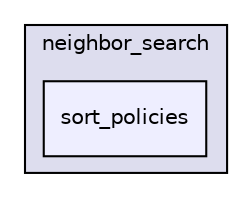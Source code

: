 digraph "src/mlpack/methods/neighbor_search/sort_policies" {
  compound=true
  node [ fontsize="10", fontname="Helvetica"];
  edge [ labelfontsize="10", labelfontname="Helvetica"];
  subgraph clusterdir_b1fd5cef51dc63e208dea419d88d4471 {
    graph [ bgcolor="#ddddee", pencolor="black", label="neighbor_search" fontname="Helvetica", fontsize="10", URL="dir_b1fd5cef51dc63e208dea419d88d4471.html"]
  dir_2d8784b552a572a7492f65051c1eeaf4 [shape=box, label="sort_policies", style="filled", fillcolor="#eeeeff", pencolor="black", URL="dir_2d8784b552a572a7492f65051c1eeaf4.html"];
  }
}
